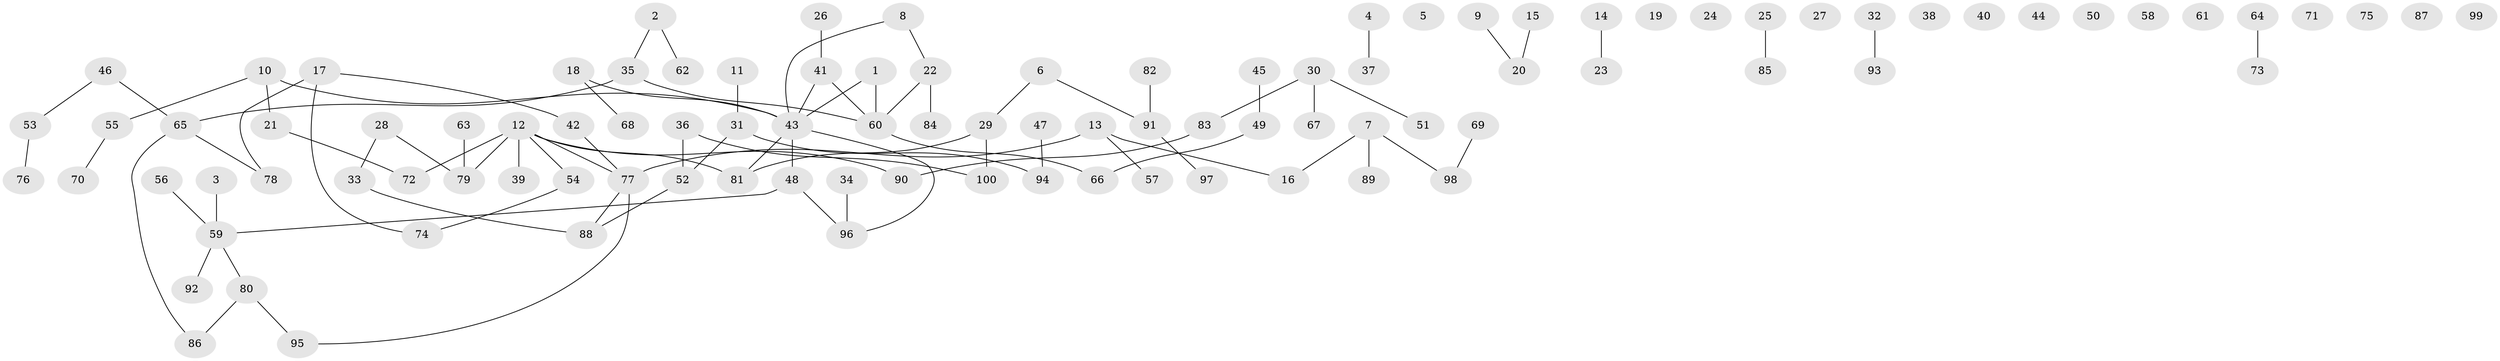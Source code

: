 // Generated by graph-tools (version 1.1) at 2025/00/03/09/25 03:00:49]
// undirected, 100 vertices, 89 edges
graph export_dot {
graph [start="1"]
  node [color=gray90,style=filled];
  1;
  2;
  3;
  4;
  5;
  6;
  7;
  8;
  9;
  10;
  11;
  12;
  13;
  14;
  15;
  16;
  17;
  18;
  19;
  20;
  21;
  22;
  23;
  24;
  25;
  26;
  27;
  28;
  29;
  30;
  31;
  32;
  33;
  34;
  35;
  36;
  37;
  38;
  39;
  40;
  41;
  42;
  43;
  44;
  45;
  46;
  47;
  48;
  49;
  50;
  51;
  52;
  53;
  54;
  55;
  56;
  57;
  58;
  59;
  60;
  61;
  62;
  63;
  64;
  65;
  66;
  67;
  68;
  69;
  70;
  71;
  72;
  73;
  74;
  75;
  76;
  77;
  78;
  79;
  80;
  81;
  82;
  83;
  84;
  85;
  86;
  87;
  88;
  89;
  90;
  91;
  92;
  93;
  94;
  95;
  96;
  97;
  98;
  99;
  100;
  1 -- 43;
  1 -- 60;
  2 -- 35;
  2 -- 62;
  3 -- 59;
  4 -- 37;
  6 -- 29;
  6 -- 91;
  7 -- 16;
  7 -- 89;
  7 -- 98;
  8 -- 22;
  8 -- 43;
  9 -- 20;
  10 -- 21;
  10 -- 43;
  10 -- 55;
  11 -- 31;
  12 -- 39;
  12 -- 54;
  12 -- 72;
  12 -- 77;
  12 -- 79;
  12 -- 81;
  12 -- 90;
  13 -- 16;
  13 -- 57;
  13 -- 77;
  14 -- 23;
  15 -- 20;
  17 -- 42;
  17 -- 74;
  17 -- 78;
  18 -- 43;
  18 -- 68;
  21 -- 72;
  22 -- 60;
  22 -- 84;
  25 -- 85;
  26 -- 41;
  28 -- 33;
  28 -- 79;
  29 -- 81;
  29 -- 100;
  30 -- 51;
  30 -- 67;
  30 -- 83;
  31 -- 52;
  31 -- 94;
  32 -- 93;
  33 -- 88;
  34 -- 96;
  35 -- 60;
  35 -- 65;
  36 -- 52;
  36 -- 100;
  41 -- 43;
  41 -- 60;
  42 -- 77;
  43 -- 48;
  43 -- 81;
  43 -- 96;
  45 -- 49;
  46 -- 53;
  46 -- 65;
  47 -- 94;
  48 -- 59;
  48 -- 96;
  49 -- 66;
  52 -- 88;
  53 -- 76;
  54 -- 74;
  55 -- 70;
  56 -- 59;
  59 -- 80;
  59 -- 92;
  60 -- 66;
  63 -- 79;
  64 -- 73;
  65 -- 78;
  65 -- 86;
  69 -- 98;
  77 -- 88;
  77 -- 95;
  80 -- 86;
  80 -- 95;
  82 -- 91;
  83 -- 90;
  91 -- 97;
}
